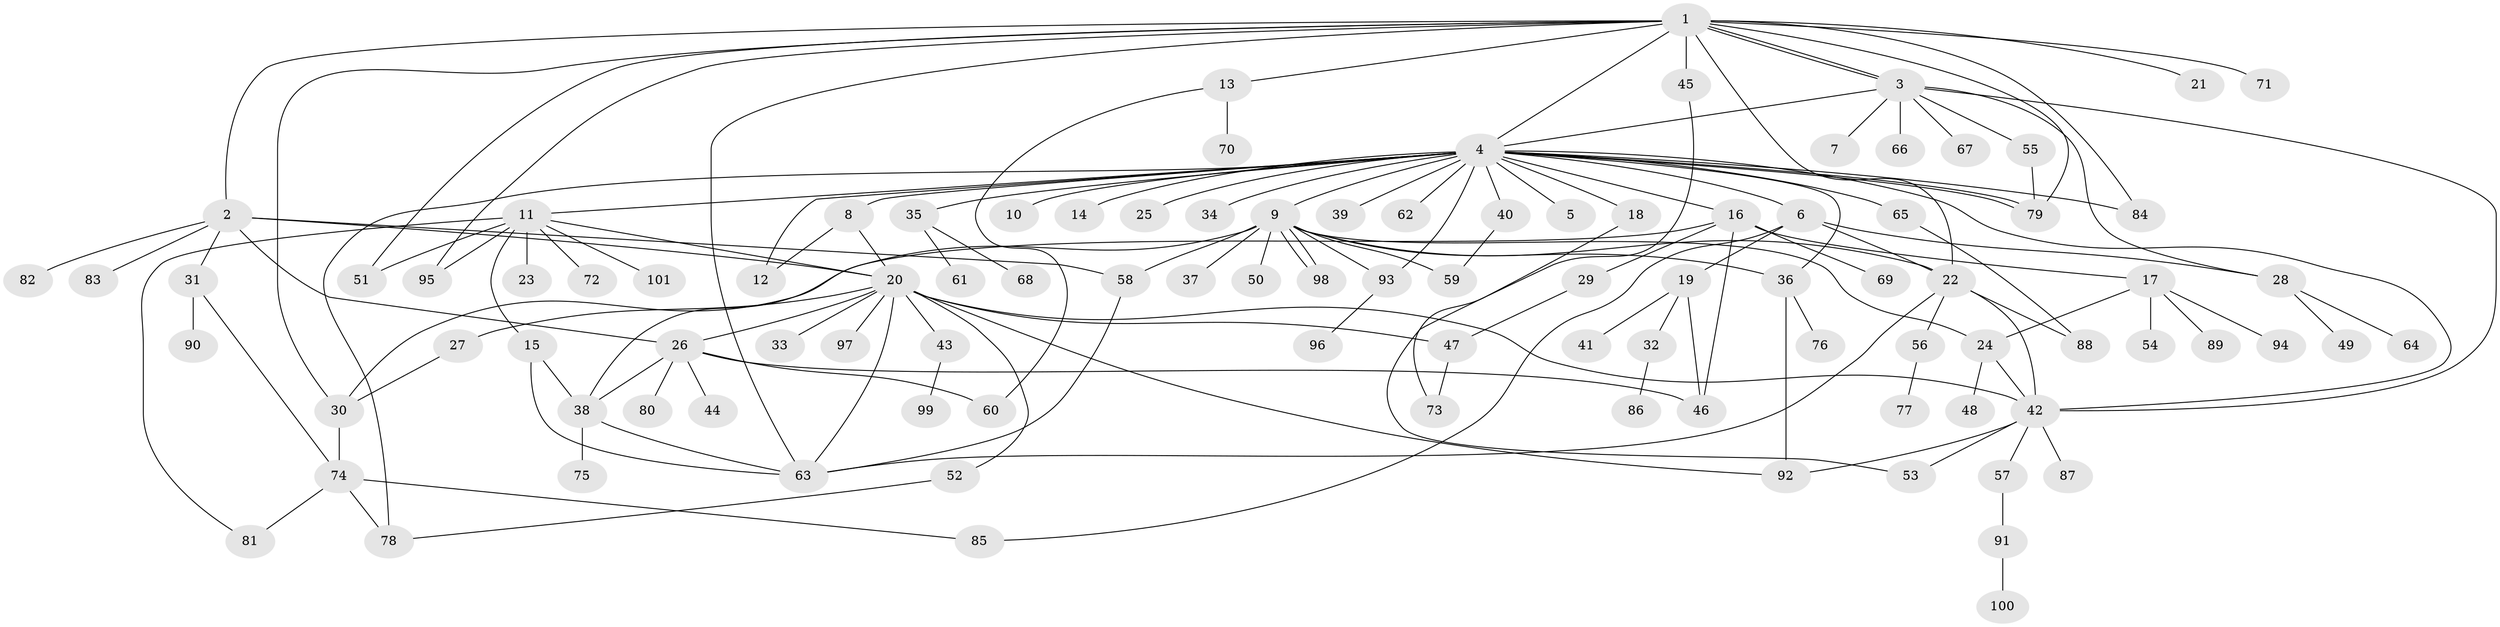 // coarse degree distribution, {15: 0.012987012987012988, 6: 0.03896103896103896, 8: 0.025974025974025976, 25: 0.012987012987012988, 1: 0.4805194805194805, 5: 0.03896103896103896, 12: 0.012987012987012988, 3: 0.11688311688311688, 9: 0.012987012987012988, 2: 0.16883116883116883, 4: 0.05194805194805195, 13: 0.025974025974025976}
// Generated by graph-tools (version 1.1) at 2025/41/03/06/25 10:41:51]
// undirected, 101 vertices, 148 edges
graph export_dot {
graph [start="1"]
  node [color=gray90,style=filled];
  1;
  2;
  3;
  4;
  5;
  6;
  7;
  8;
  9;
  10;
  11;
  12;
  13;
  14;
  15;
  16;
  17;
  18;
  19;
  20;
  21;
  22;
  23;
  24;
  25;
  26;
  27;
  28;
  29;
  30;
  31;
  32;
  33;
  34;
  35;
  36;
  37;
  38;
  39;
  40;
  41;
  42;
  43;
  44;
  45;
  46;
  47;
  48;
  49;
  50;
  51;
  52;
  53;
  54;
  55;
  56;
  57;
  58;
  59;
  60;
  61;
  62;
  63;
  64;
  65;
  66;
  67;
  68;
  69;
  70;
  71;
  72;
  73;
  74;
  75;
  76;
  77;
  78;
  79;
  80;
  81;
  82;
  83;
  84;
  85;
  86;
  87;
  88;
  89;
  90;
  91;
  92;
  93;
  94;
  95;
  96;
  97;
  98;
  99;
  100;
  101;
  1 -- 2;
  1 -- 3;
  1 -- 3;
  1 -- 4;
  1 -- 13;
  1 -- 21;
  1 -- 22;
  1 -- 30;
  1 -- 45;
  1 -- 51;
  1 -- 63;
  1 -- 71;
  1 -- 79;
  1 -- 84;
  1 -- 95;
  2 -- 20;
  2 -- 26;
  2 -- 31;
  2 -- 58;
  2 -- 82;
  2 -- 83;
  3 -- 4;
  3 -- 7;
  3 -- 28;
  3 -- 42;
  3 -- 55;
  3 -- 66;
  3 -- 67;
  4 -- 5;
  4 -- 6;
  4 -- 8;
  4 -- 9;
  4 -- 10;
  4 -- 11;
  4 -- 12;
  4 -- 14;
  4 -- 16;
  4 -- 18;
  4 -- 25;
  4 -- 34;
  4 -- 35;
  4 -- 36;
  4 -- 39;
  4 -- 40;
  4 -- 42;
  4 -- 62;
  4 -- 65;
  4 -- 78;
  4 -- 79;
  4 -- 79;
  4 -- 84;
  4 -- 93;
  6 -- 19;
  6 -- 22;
  6 -- 28;
  6 -- 85;
  8 -- 12;
  8 -- 20;
  9 -- 22;
  9 -- 24;
  9 -- 36;
  9 -- 37;
  9 -- 38;
  9 -- 50;
  9 -- 58;
  9 -- 59;
  9 -- 93;
  9 -- 98;
  9 -- 98;
  11 -- 15;
  11 -- 20;
  11 -- 23;
  11 -- 51;
  11 -- 72;
  11 -- 81;
  11 -- 95;
  11 -- 101;
  13 -- 60;
  13 -- 70;
  15 -- 38;
  15 -- 63;
  16 -- 17;
  16 -- 29;
  16 -- 30;
  16 -- 46;
  16 -- 69;
  17 -- 24;
  17 -- 54;
  17 -- 89;
  17 -- 94;
  18 -- 73;
  19 -- 32;
  19 -- 41;
  19 -- 46;
  20 -- 26;
  20 -- 27;
  20 -- 33;
  20 -- 42;
  20 -- 43;
  20 -- 47;
  20 -- 52;
  20 -- 63;
  20 -- 92;
  20 -- 97;
  22 -- 42;
  22 -- 56;
  22 -- 63;
  22 -- 88;
  24 -- 42;
  24 -- 48;
  26 -- 38;
  26 -- 44;
  26 -- 46;
  26 -- 60;
  26 -- 80;
  27 -- 30;
  28 -- 49;
  28 -- 64;
  29 -- 47;
  30 -- 74;
  31 -- 74;
  31 -- 90;
  32 -- 86;
  35 -- 61;
  35 -- 68;
  36 -- 76;
  36 -- 92;
  38 -- 63;
  38 -- 75;
  40 -- 59;
  42 -- 53;
  42 -- 57;
  42 -- 87;
  42 -- 92;
  43 -- 99;
  45 -- 53;
  47 -- 73;
  52 -- 78;
  55 -- 79;
  56 -- 77;
  57 -- 91;
  58 -- 63;
  65 -- 88;
  74 -- 78;
  74 -- 81;
  74 -- 85;
  91 -- 100;
  93 -- 96;
}
